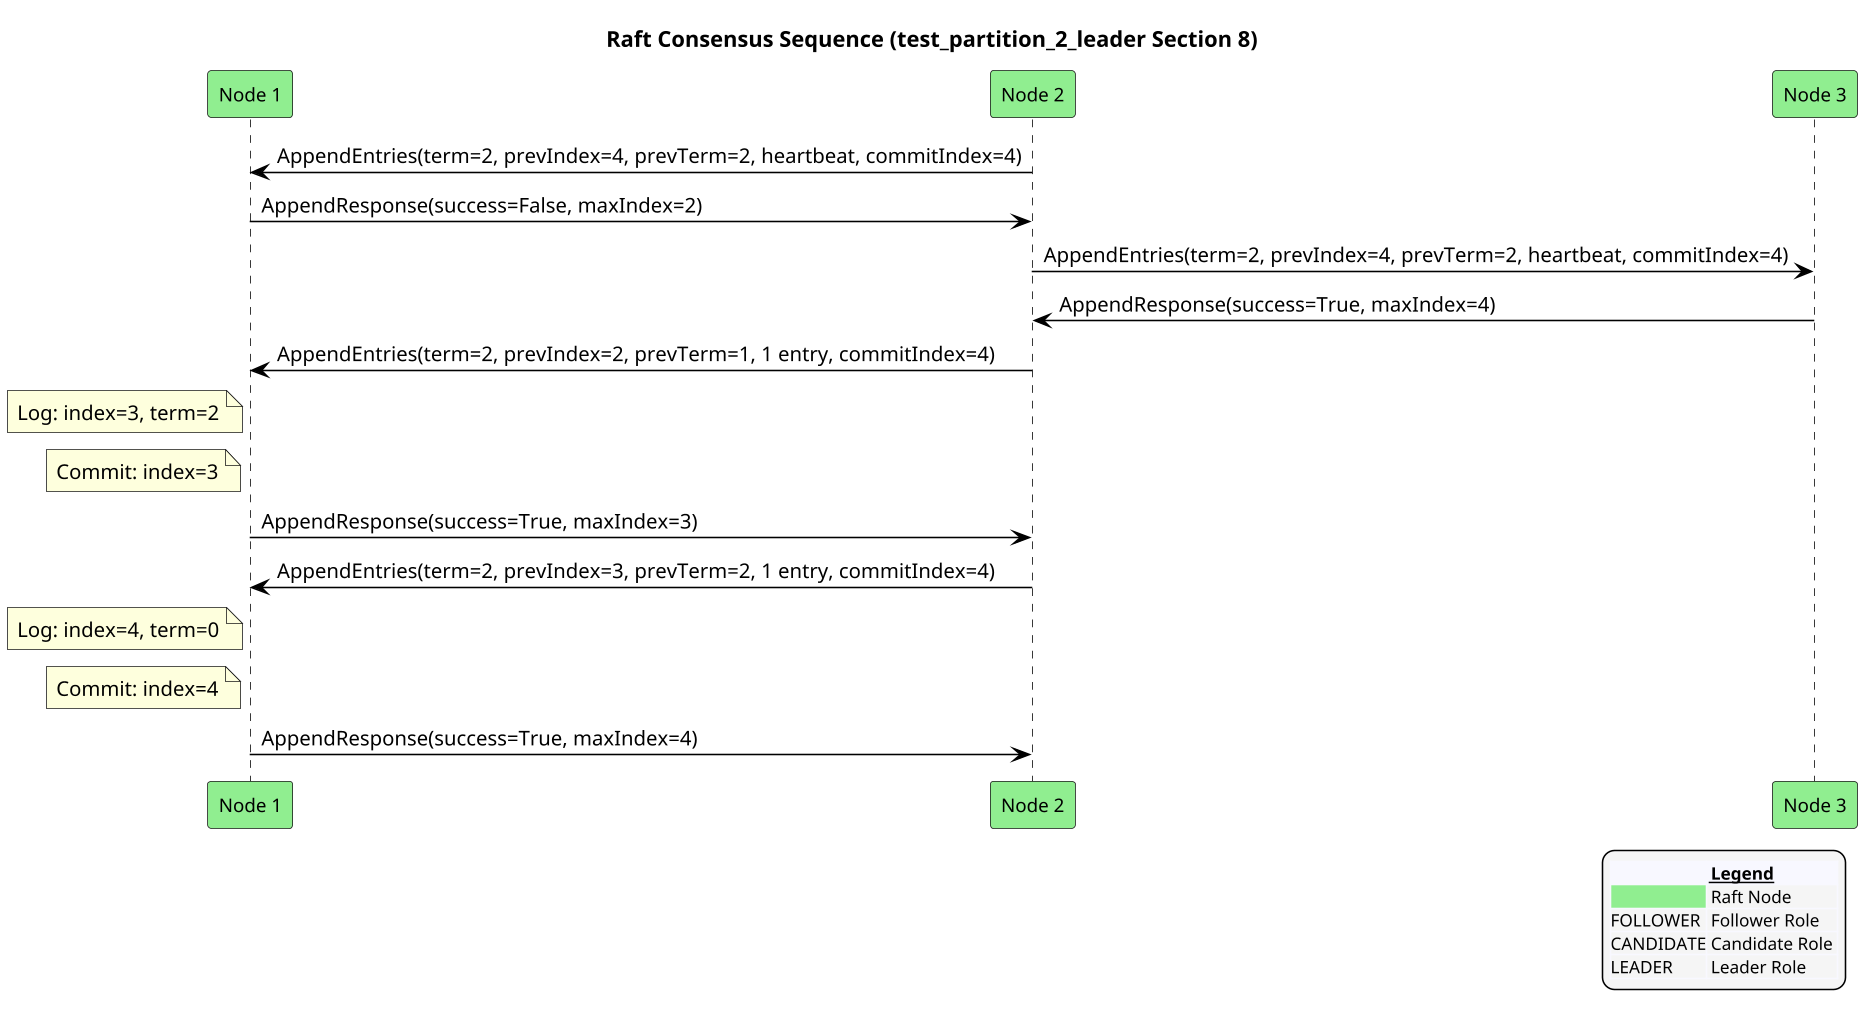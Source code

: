 @startuml
!pragma ratio 0.7
skinparam dpi 150
skinparam monochrome false
skinparam sequence {
  ArrowColor Black
  ActorBorderColor Black
  LifeLineBorderColor Black
  ParticipantFontSize 12
  Padding 10
}
skinparam legend {
  BackgroundColor #F5F5F5
  FontSize 11
}
title Raft Consensus Sequence (test_partition_2_leader Section 8)

participant "Node 1" as n1 order 10 #Lightgreen
participant "Node 2" as n2 order 20 #Lightgreen
participant "Node 3" as n3 order 30 #Lightgreen
n2 -> n1: AppendEntries(term=2, prevIndex=4, prevTerm=2, heartbeat, commitIndex=4)
n1 -> n2: AppendResponse(success=False, maxIndex=2)
n2 -> n3: AppendEntries(term=2, prevIndex=4, prevTerm=2, heartbeat, commitIndex=4)
n3 -> n2: AppendResponse(success=True, maxIndex=4)
n2 -> n1: AppendEntries(term=2, prevIndex=2, prevTerm=1, 1 entry, commitIndex=4)
note left of n1: Log: index=3, term=2
note left of n1: Commit: index=3
n1 -> n2: AppendResponse(success=True, maxIndex=3)
n2 -> n1: AppendEntries(term=2, prevIndex=3, prevTerm=2, 1 entry, commitIndex=4)
note left of n1: Log: index=4, term=0
note left of n1: Commit: index=4
n1 -> n2: AppendResponse(success=True, maxIndex=4)

legend right
  <#GhostWhite,#GhostWhite>|      |= __Legend__ |
  |<#Lightgreen>| Raft Node |
  |FOLLOWER| Follower Role |
  |CANDIDATE| Candidate Role |
  |LEADER| Leader Role |
endlegend
@enduml
